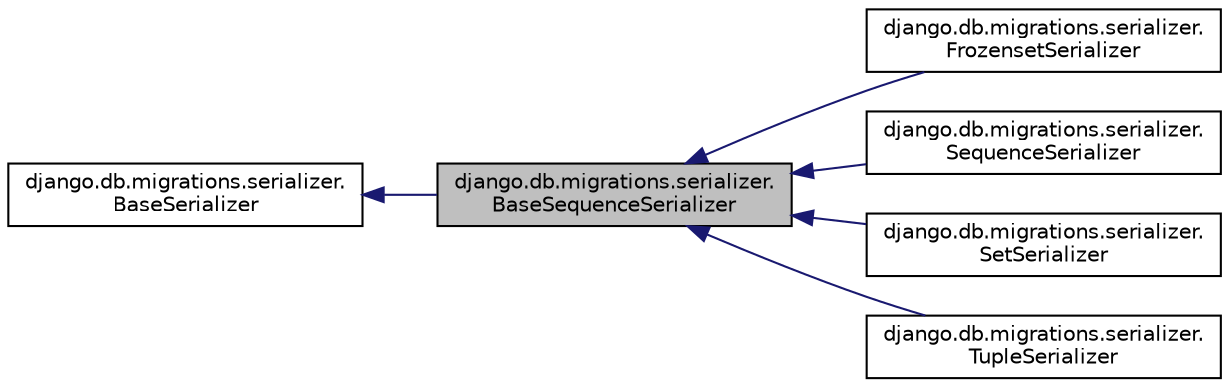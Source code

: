 digraph "django.db.migrations.serializer.BaseSequenceSerializer"
{
 // LATEX_PDF_SIZE
  edge [fontname="Helvetica",fontsize="10",labelfontname="Helvetica",labelfontsize="10"];
  node [fontname="Helvetica",fontsize="10",shape=record];
  rankdir="LR";
  Node1 [label="django.db.migrations.serializer.\lBaseSequenceSerializer",height=0.2,width=0.4,color="black", fillcolor="grey75", style="filled", fontcolor="black",tooltip=" "];
  Node2 -> Node1 [dir="back",color="midnightblue",fontsize="10",style="solid",fontname="Helvetica"];
  Node2 [label="django.db.migrations.serializer.\lBaseSerializer",height=0.2,width=0.4,color="black", fillcolor="white", style="filled",URL="$db/d75/classdjango_1_1db_1_1migrations_1_1serializer_1_1_base_serializer.html",tooltip=" "];
  Node1 -> Node3 [dir="back",color="midnightblue",fontsize="10",style="solid",fontname="Helvetica"];
  Node3 [label="django.db.migrations.serializer.\lFrozensetSerializer",height=0.2,width=0.4,color="black", fillcolor="white", style="filled",URL="$da/ddb/classdjango_1_1db_1_1migrations_1_1serializer_1_1_frozenset_serializer.html",tooltip=" "];
  Node1 -> Node4 [dir="back",color="midnightblue",fontsize="10",style="solid",fontname="Helvetica"];
  Node4 [label="django.db.migrations.serializer.\lSequenceSerializer",height=0.2,width=0.4,color="black", fillcolor="white", style="filled",URL="$d8/dc0/classdjango_1_1db_1_1migrations_1_1serializer_1_1_sequence_serializer.html",tooltip=" "];
  Node1 -> Node5 [dir="back",color="midnightblue",fontsize="10",style="solid",fontname="Helvetica"];
  Node5 [label="django.db.migrations.serializer.\lSetSerializer",height=0.2,width=0.4,color="black", fillcolor="white", style="filled",URL="$d8/dde/classdjango_1_1db_1_1migrations_1_1serializer_1_1_set_serializer.html",tooltip=" "];
  Node1 -> Node6 [dir="back",color="midnightblue",fontsize="10",style="solid",fontname="Helvetica"];
  Node6 [label="django.db.migrations.serializer.\lTupleSerializer",height=0.2,width=0.4,color="black", fillcolor="white", style="filled",URL="$d7/d9f/classdjango_1_1db_1_1migrations_1_1serializer_1_1_tuple_serializer.html",tooltip=" "];
}
